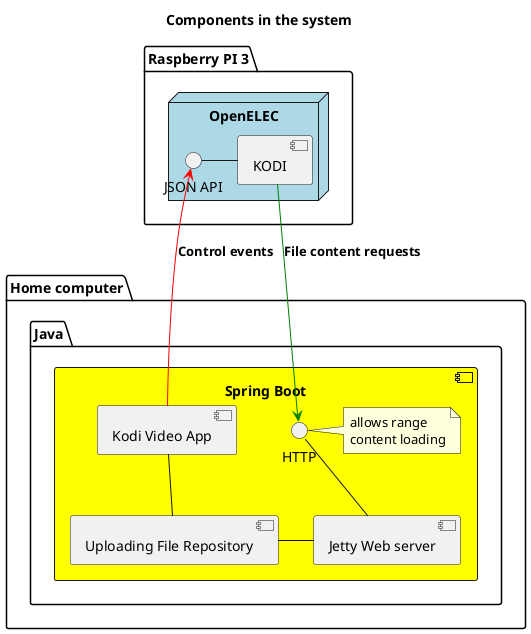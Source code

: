 @startuml 

title Components in the system

package "Raspberry PI 3" {
	node OpenELEC #LightBlue {
		[KODI] as KDI
		interface "JSON API" as JSAP
		JSAP -right- KDI
	}
}



package "Home computer"  {
	package Java {
		component "Spring Boot" #Yellow {	
			[Kodi Video App] as KVA
			[Jetty Web server] as SRW
			[Uploading File Repository] as UFR
			interface "HTTP" as HTTPFS
			KVA -- UFR
			UFR - SRW
			HTTPFS -down- SRW
			note right of HTTPFS
				allows range
				content loading
			end note
		}
	}

}

KVA --> JSAP #Red : **Control events**
KDI --> HTTPFS #Green : **File content requests**

@enduml